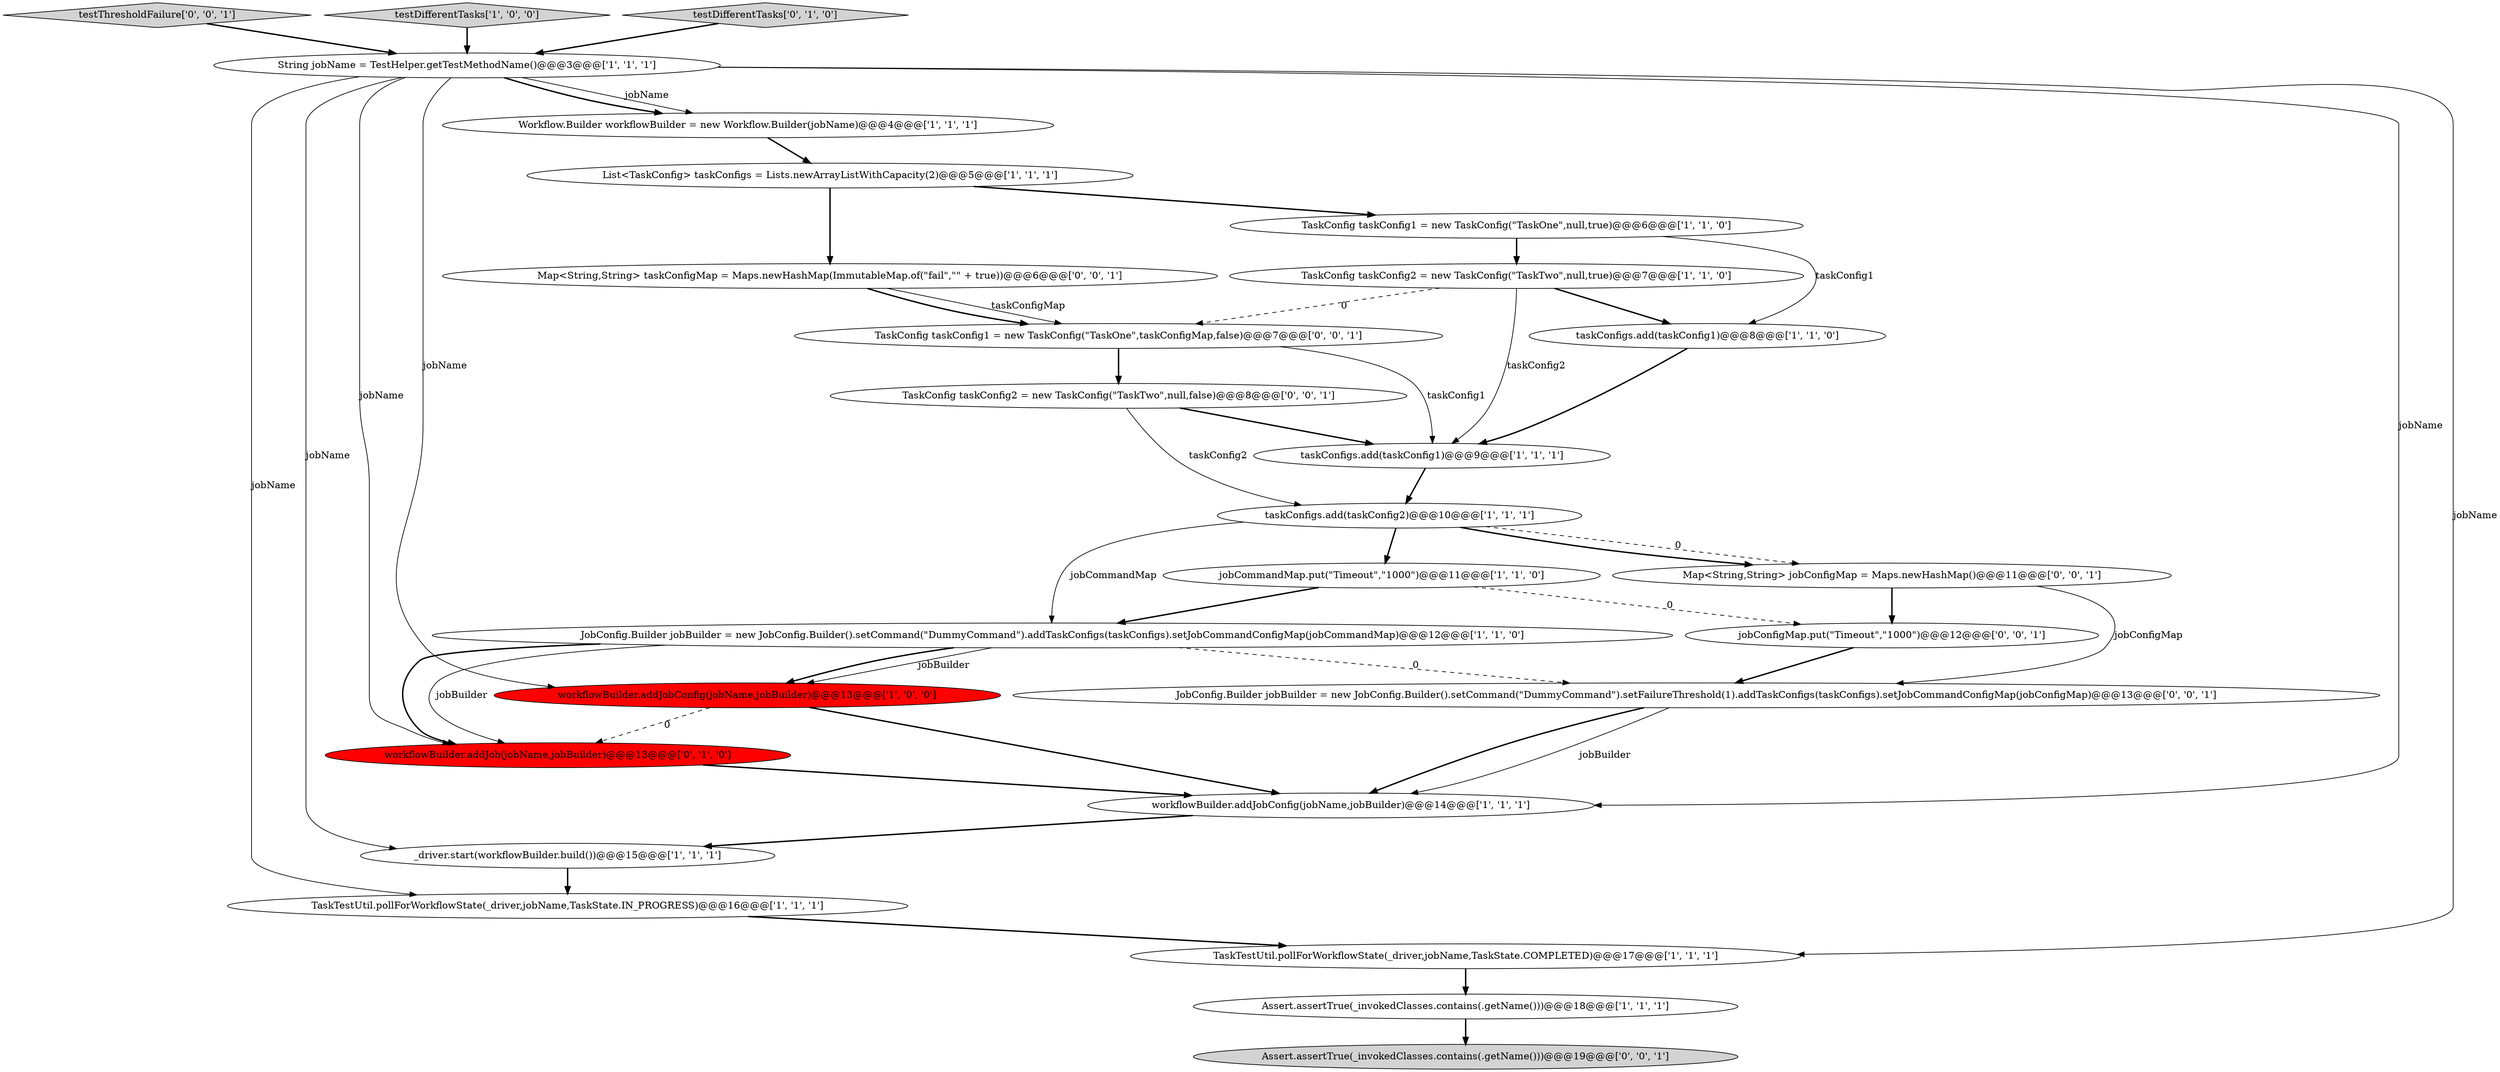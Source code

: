 digraph {
10 [style = filled, label = "TaskTestUtil.pollForWorkflowState(_driver,jobName,TaskState.IN_PROGRESS)@@@16@@@['1', '1', '1']", fillcolor = white, shape = ellipse image = "AAA0AAABBB1BBB"];
1 [style = filled, label = "jobCommandMap.put(\"Timeout\",\"1000\")@@@11@@@['1', '1', '0']", fillcolor = white, shape = ellipse image = "AAA0AAABBB1BBB"];
9 [style = filled, label = "taskConfigs.add(taskConfig1)@@@9@@@['1', '1', '1']", fillcolor = white, shape = ellipse image = "AAA0AAABBB1BBB"];
14 [style = filled, label = "TaskTestUtil.pollForWorkflowState(_driver,jobName,TaskState.COMPLETED)@@@17@@@['1', '1', '1']", fillcolor = white, shape = ellipse image = "AAA0AAABBB1BBB"];
23 [style = filled, label = "Map<String,String> jobConfigMap = Maps.newHashMap()@@@11@@@['0', '0', '1']", fillcolor = white, shape = ellipse image = "AAA0AAABBB3BBB"];
2 [style = filled, label = "Workflow.Builder workflowBuilder = new Workflow.Builder(jobName)@@@4@@@['1', '1', '1']", fillcolor = white, shape = ellipse image = "AAA0AAABBB1BBB"];
4 [style = filled, label = "taskConfigs.add(taskConfig2)@@@10@@@['1', '1', '1']", fillcolor = white, shape = ellipse image = "AAA0AAABBB1BBB"];
11 [style = filled, label = "workflowBuilder.addJobConfig(jobName,jobBuilder)@@@13@@@['1', '0', '0']", fillcolor = red, shape = ellipse image = "AAA1AAABBB1BBB"];
26 [style = filled, label = "TaskConfig taskConfig2 = new TaskConfig(\"TaskTwo\",null,false)@@@8@@@['0', '0', '1']", fillcolor = white, shape = ellipse image = "AAA0AAABBB3BBB"];
21 [style = filled, label = "testThresholdFailure['0', '0', '1']", fillcolor = lightgray, shape = diamond image = "AAA0AAABBB3BBB"];
19 [style = filled, label = "Map<String,String> taskConfigMap = Maps.newHashMap(ImmutableMap.of(\"fail\",\"\" + true))@@@6@@@['0', '0', '1']", fillcolor = white, shape = ellipse image = "AAA0AAABBB3BBB"];
12 [style = filled, label = "workflowBuilder.addJobConfig(jobName,jobBuilder)@@@14@@@['1', '1', '1']", fillcolor = white, shape = ellipse image = "AAA0AAABBB1BBB"];
7 [style = filled, label = "testDifferentTasks['1', '0', '0']", fillcolor = lightgray, shape = diamond image = "AAA0AAABBB1BBB"];
13 [style = filled, label = "TaskConfig taskConfig1 = new TaskConfig(\"TaskOne\",null,true)@@@6@@@['1', '1', '0']", fillcolor = white, shape = ellipse image = "AAA0AAABBB1BBB"];
3 [style = filled, label = "taskConfigs.add(taskConfig1)@@@8@@@['1', '1', '0']", fillcolor = white, shape = ellipse image = "AAA0AAABBB1BBB"];
18 [style = filled, label = "testDifferentTasks['0', '1', '0']", fillcolor = lightgray, shape = diamond image = "AAA0AAABBB2BBB"];
25 [style = filled, label = "JobConfig.Builder jobBuilder = new JobConfig.Builder().setCommand(\"DummyCommand\").setFailureThreshold(1).addTaskConfigs(taskConfigs).setJobCommandConfigMap(jobConfigMap)@@@13@@@['0', '0', '1']", fillcolor = white, shape = ellipse image = "AAA0AAABBB3BBB"];
16 [style = filled, label = "String jobName = TestHelper.getTestMethodName()@@@3@@@['1', '1', '1']", fillcolor = white, shape = ellipse image = "AAA0AAABBB1BBB"];
15 [style = filled, label = "List<TaskConfig> taskConfigs = Lists.newArrayListWithCapacity(2)@@@5@@@['1', '1', '1']", fillcolor = white, shape = ellipse image = "AAA0AAABBB1BBB"];
8 [style = filled, label = "JobConfig.Builder jobBuilder = new JobConfig.Builder().setCommand(\"DummyCommand\").addTaskConfigs(taskConfigs).setJobCommandConfigMap(jobCommandMap)@@@12@@@['1', '1', '0']", fillcolor = white, shape = ellipse image = "AAA0AAABBB1BBB"];
17 [style = filled, label = "workflowBuilder.addJob(jobName,jobBuilder)@@@13@@@['0', '1', '0']", fillcolor = red, shape = ellipse image = "AAA1AAABBB2BBB"];
0 [style = filled, label = "TaskConfig taskConfig2 = new TaskConfig(\"TaskTwo\",null,true)@@@7@@@['1', '1', '0']", fillcolor = white, shape = ellipse image = "AAA0AAABBB1BBB"];
20 [style = filled, label = "Assert.assertTrue(_invokedClasses.contains(.getName()))@@@19@@@['0', '0', '1']", fillcolor = lightgray, shape = ellipse image = "AAA0AAABBB3BBB"];
5 [style = filled, label = "Assert.assertTrue(_invokedClasses.contains(.getName()))@@@18@@@['1', '1', '1']", fillcolor = white, shape = ellipse image = "AAA0AAABBB1BBB"];
6 [style = filled, label = "_driver.start(workflowBuilder.build())@@@15@@@['1', '1', '1']", fillcolor = white, shape = ellipse image = "AAA0AAABBB1BBB"];
24 [style = filled, label = "jobConfigMap.put(\"Timeout\",\"1000\")@@@12@@@['0', '0', '1']", fillcolor = white, shape = ellipse image = "AAA0AAABBB3BBB"];
22 [style = filled, label = "TaskConfig taskConfig1 = new TaskConfig(\"TaskOne\",taskConfigMap,false)@@@7@@@['0', '0', '1']", fillcolor = white, shape = ellipse image = "AAA0AAABBB3BBB"];
0->3 [style = bold, label=""];
22->26 [style = bold, label=""];
16->11 [style = solid, label="jobName"];
15->13 [style = bold, label=""];
1->8 [style = bold, label=""];
22->9 [style = solid, label="taskConfig1"];
25->12 [style = solid, label="jobBuilder"];
5->20 [style = bold, label=""];
10->14 [style = bold, label=""];
8->11 [style = solid, label="jobBuilder"];
9->4 [style = bold, label=""];
16->10 [style = solid, label="jobName"];
26->9 [style = bold, label=""];
11->12 [style = bold, label=""];
11->17 [style = dashed, label="0"];
0->9 [style = solid, label="taskConfig2"];
16->2 [style = bold, label=""];
15->19 [style = bold, label=""];
12->6 [style = bold, label=""];
0->22 [style = dashed, label="0"];
16->12 [style = solid, label="jobName"];
19->22 [style = solid, label="taskConfigMap"];
3->9 [style = bold, label=""];
8->17 [style = bold, label=""];
16->14 [style = solid, label="jobName"];
23->24 [style = bold, label=""];
17->12 [style = bold, label=""];
8->17 [style = solid, label="jobBuilder"];
25->12 [style = bold, label=""];
13->3 [style = solid, label="taskConfig1"];
1->24 [style = dashed, label="0"];
24->25 [style = bold, label=""];
6->10 [style = bold, label=""];
16->6 [style = solid, label="jobName"];
2->15 [style = bold, label=""];
7->16 [style = bold, label=""];
21->16 [style = bold, label=""];
8->25 [style = dashed, label="0"];
26->4 [style = solid, label="taskConfig2"];
16->2 [style = solid, label="jobName"];
4->1 [style = bold, label=""];
16->17 [style = solid, label="jobName"];
8->11 [style = bold, label=""];
19->22 [style = bold, label=""];
4->23 [style = dashed, label="0"];
23->25 [style = solid, label="jobConfigMap"];
4->8 [style = solid, label="jobCommandMap"];
4->23 [style = bold, label=""];
13->0 [style = bold, label=""];
14->5 [style = bold, label=""];
18->16 [style = bold, label=""];
}
